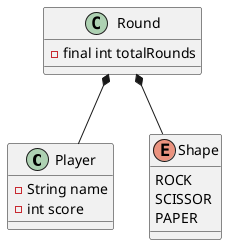 @startuml rsp-datamodel

class Player{
    -String name
    -int score
}

class Round{
    -final int totalRounds
}

Enum Shape{
    ROCK
    SCISSOR
    PAPER
}


Round *-- Player
Round *-- Shape
@enduml
